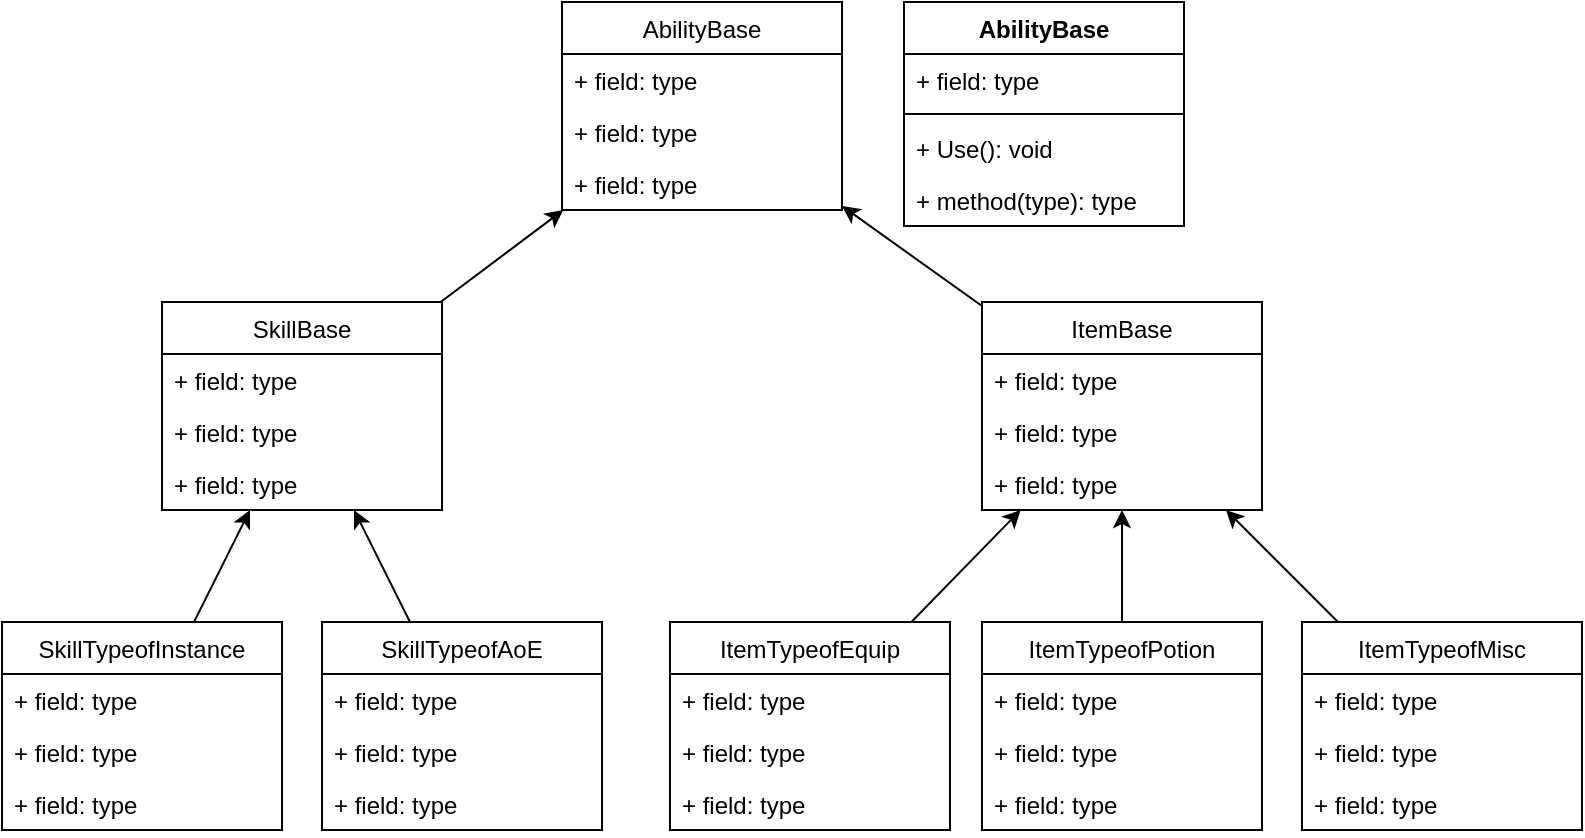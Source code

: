 <mxfile version="14.9.6" type="github">
  <diagram id="C5RBs43oDa-KdzZeNtuy" name="Page-1">
    <mxGraphModel dx="981" dy="548" grid="1" gridSize="10" guides="1" tooltips="1" connect="1" arrows="1" fold="1" page="1" pageScale="1" pageWidth="827" pageHeight="1169" math="0" shadow="0">
      <root>
        <mxCell id="WIyWlLk6GJQsqaUBKTNV-0" />
        <mxCell id="WIyWlLk6GJQsqaUBKTNV-1" parent="WIyWlLk6GJQsqaUBKTNV-0" />
        <mxCell id="GO_Z0IEruswd79jer_rX-43" value="AbilityBase" style="swimlane;fontStyle=0;childLayout=stackLayout;horizontal=1;startSize=26;fillColor=none;horizontalStack=0;resizeParent=1;resizeParentMax=0;resizeLast=0;collapsible=1;marginBottom=0;strokeColor=#000000;" vertex="1" parent="WIyWlLk6GJQsqaUBKTNV-1">
          <mxGeometry x="299" y="40" width="140" height="104" as="geometry" />
        </mxCell>
        <mxCell id="GO_Z0IEruswd79jer_rX-44" value="+ field: type" style="text;strokeColor=none;fillColor=none;align=left;verticalAlign=top;spacingLeft=4;spacingRight=4;overflow=hidden;rotatable=0;points=[[0,0.5],[1,0.5]];portConstraint=eastwest;" vertex="1" parent="GO_Z0IEruswd79jer_rX-43">
          <mxGeometry y="26" width="140" height="26" as="geometry" />
        </mxCell>
        <mxCell id="GO_Z0IEruswd79jer_rX-45" value="+ field: type" style="text;strokeColor=none;fillColor=none;align=left;verticalAlign=top;spacingLeft=4;spacingRight=4;overflow=hidden;rotatable=0;points=[[0,0.5],[1,0.5]];portConstraint=eastwest;" vertex="1" parent="GO_Z0IEruswd79jer_rX-43">
          <mxGeometry y="52" width="140" height="26" as="geometry" />
        </mxCell>
        <mxCell id="GO_Z0IEruswd79jer_rX-46" value="+ field: type" style="text;strokeColor=none;fillColor=none;align=left;verticalAlign=top;spacingLeft=4;spacingRight=4;overflow=hidden;rotatable=0;points=[[0,0.5],[1,0.5]];portConstraint=eastwest;" vertex="1" parent="GO_Z0IEruswd79jer_rX-43">
          <mxGeometry y="78" width="140" height="26" as="geometry" />
        </mxCell>
        <mxCell id="GO_Z0IEruswd79jer_rX-102" style="edgeStyle=none;rounded=0;orthogonalLoop=1;jettySize=auto;html=1;" edge="1" parent="WIyWlLk6GJQsqaUBKTNV-1" source="GO_Z0IEruswd79jer_rX-47" target="GO_Z0IEruswd79jer_rX-43">
          <mxGeometry relative="1" as="geometry" />
        </mxCell>
        <mxCell id="GO_Z0IEruswd79jer_rX-47" value="SkillBase" style="swimlane;fontStyle=0;childLayout=stackLayout;horizontal=1;startSize=26;fillColor=none;horizontalStack=0;resizeParent=1;resizeParentMax=0;resizeLast=0;collapsible=1;marginBottom=0;strokeColor=#000000;" vertex="1" parent="WIyWlLk6GJQsqaUBKTNV-1">
          <mxGeometry x="99" y="190" width="140" height="104" as="geometry" />
        </mxCell>
        <mxCell id="GO_Z0IEruswd79jer_rX-48" value="+ field: type" style="text;strokeColor=none;fillColor=none;align=left;verticalAlign=top;spacingLeft=4;spacingRight=4;overflow=hidden;rotatable=0;points=[[0,0.5],[1,0.5]];portConstraint=eastwest;" vertex="1" parent="GO_Z0IEruswd79jer_rX-47">
          <mxGeometry y="26" width="140" height="26" as="geometry" />
        </mxCell>
        <mxCell id="GO_Z0IEruswd79jer_rX-49" value="+ field: type" style="text;strokeColor=none;fillColor=none;align=left;verticalAlign=top;spacingLeft=4;spacingRight=4;overflow=hidden;rotatable=0;points=[[0,0.5],[1,0.5]];portConstraint=eastwest;" vertex="1" parent="GO_Z0IEruswd79jer_rX-47">
          <mxGeometry y="52" width="140" height="26" as="geometry" />
        </mxCell>
        <mxCell id="GO_Z0IEruswd79jer_rX-50" value="+ field: type" style="text;strokeColor=none;fillColor=none;align=left;verticalAlign=top;spacingLeft=4;spacingRight=4;overflow=hidden;rotatable=0;points=[[0,0.5],[1,0.5]];portConstraint=eastwest;" vertex="1" parent="GO_Z0IEruswd79jer_rX-47">
          <mxGeometry y="78" width="140" height="26" as="geometry" />
        </mxCell>
        <mxCell id="GO_Z0IEruswd79jer_rX-96" style="edgeStyle=none;rounded=0;orthogonalLoop=1;jettySize=auto;html=1;" edge="1" parent="WIyWlLk6GJQsqaUBKTNV-1" source="GO_Z0IEruswd79jer_rX-51" target="GO_Z0IEruswd79jer_rX-43">
          <mxGeometry relative="1" as="geometry" />
        </mxCell>
        <mxCell id="GO_Z0IEruswd79jer_rX-51" value="ItemBase" style="swimlane;fontStyle=0;childLayout=stackLayout;horizontal=1;startSize=26;fillColor=none;horizontalStack=0;resizeParent=1;resizeParentMax=0;resizeLast=0;collapsible=1;marginBottom=0;strokeColor=#000000;" vertex="1" parent="WIyWlLk6GJQsqaUBKTNV-1">
          <mxGeometry x="509" y="190" width="140" height="104" as="geometry" />
        </mxCell>
        <mxCell id="GO_Z0IEruswd79jer_rX-52" value="+ field: type" style="text;strokeColor=none;fillColor=none;align=left;verticalAlign=top;spacingLeft=4;spacingRight=4;overflow=hidden;rotatable=0;points=[[0,0.5],[1,0.5]];portConstraint=eastwest;" vertex="1" parent="GO_Z0IEruswd79jer_rX-51">
          <mxGeometry y="26" width="140" height="26" as="geometry" />
        </mxCell>
        <mxCell id="GO_Z0IEruswd79jer_rX-53" value="+ field: type" style="text;strokeColor=none;fillColor=none;align=left;verticalAlign=top;spacingLeft=4;spacingRight=4;overflow=hidden;rotatable=0;points=[[0,0.5],[1,0.5]];portConstraint=eastwest;" vertex="1" parent="GO_Z0IEruswd79jer_rX-51">
          <mxGeometry y="52" width="140" height="26" as="geometry" />
        </mxCell>
        <mxCell id="GO_Z0IEruswd79jer_rX-54" value="+ field: type" style="text;strokeColor=none;fillColor=none;align=left;verticalAlign=top;spacingLeft=4;spacingRight=4;overflow=hidden;rotatable=0;points=[[0,0.5],[1,0.5]];portConstraint=eastwest;" vertex="1" parent="GO_Z0IEruswd79jer_rX-51">
          <mxGeometry y="78" width="140" height="26" as="geometry" />
        </mxCell>
        <mxCell id="GO_Z0IEruswd79jer_rX-97" style="edgeStyle=none;rounded=0;orthogonalLoop=1;jettySize=auto;html=1;" edge="1" parent="WIyWlLk6GJQsqaUBKTNV-1" source="GO_Z0IEruswd79jer_rX-58" target="GO_Z0IEruswd79jer_rX-47">
          <mxGeometry relative="1" as="geometry" />
        </mxCell>
        <mxCell id="GO_Z0IEruswd79jer_rX-58" value="SkillTypeofInstance" style="swimlane;fontStyle=0;childLayout=stackLayout;horizontal=1;startSize=26;fillColor=none;horizontalStack=0;resizeParent=1;resizeParentMax=0;resizeLast=0;collapsible=1;marginBottom=0;strokeColor=#000000;" vertex="1" parent="WIyWlLk6GJQsqaUBKTNV-1">
          <mxGeometry x="19" y="350" width="140" height="104" as="geometry" />
        </mxCell>
        <mxCell id="GO_Z0IEruswd79jer_rX-59" value="+ field: type" style="text;strokeColor=none;fillColor=none;align=left;verticalAlign=top;spacingLeft=4;spacingRight=4;overflow=hidden;rotatable=0;points=[[0,0.5],[1,0.5]];portConstraint=eastwest;" vertex="1" parent="GO_Z0IEruswd79jer_rX-58">
          <mxGeometry y="26" width="140" height="26" as="geometry" />
        </mxCell>
        <mxCell id="GO_Z0IEruswd79jer_rX-60" value="+ field: type" style="text;strokeColor=none;fillColor=none;align=left;verticalAlign=top;spacingLeft=4;spacingRight=4;overflow=hidden;rotatable=0;points=[[0,0.5],[1,0.5]];portConstraint=eastwest;" vertex="1" parent="GO_Z0IEruswd79jer_rX-58">
          <mxGeometry y="52" width="140" height="26" as="geometry" />
        </mxCell>
        <mxCell id="GO_Z0IEruswd79jer_rX-61" value="+ field: type" style="text;strokeColor=none;fillColor=none;align=left;verticalAlign=top;spacingLeft=4;spacingRight=4;overflow=hidden;rotatable=0;points=[[0,0.5],[1,0.5]];portConstraint=eastwest;" vertex="1" parent="GO_Z0IEruswd79jer_rX-58">
          <mxGeometry y="78" width="140" height="26" as="geometry" />
        </mxCell>
        <mxCell id="GO_Z0IEruswd79jer_rX-98" style="edgeStyle=none;rounded=0;orthogonalLoop=1;jettySize=auto;html=1;" edge="1" parent="WIyWlLk6GJQsqaUBKTNV-1" source="GO_Z0IEruswd79jer_rX-62" target="GO_Z0IEruswd79jer_rX-47">
          <mxGeometry relative="1" as="geometry" />
        </mxCell>
        <mxCell id="GO_Z0IEruswd79jer_rX-62" value="SkillTypeofAoE" style="swimlane;fontStyle=0;childLayout=stackLayout;horizontal=1;startSize=26;fillColor=none;horizontalStack=0;resizeParent=1;resizeParentMax=0;resizeLast=0;collapsible=1;marginBottom=0;strokeColor=#000000;" vertex="1" parent="WIyWlLk6GJQsqaUBKTNV-1">
          <mxGeometry x="179" y="350" width="140" height="104" as="geometry" />
        </mxCell>
        <mxCell id="GO_Z0IEruswd79jer_rX-63" value="+ field: type" style="text;strokeColor=none;fillColor=none;align=left;verticalAlign=top;spacingLeft=4;spacingRight=4;overflow=hidden;rotatable=0;points=[[0,0.5],[1,0.5]];portConstraint=eastwest;" vertex="1" parent="GO_Z0IEruswd79jer_rX-62">
          <mxGeometry y="26" width="140" height="26" as="geometry" />
        </mxCell>
        <mxCell id="GO_Z0IEruswd79jer_rX-64" value="+ field: type" style="text;strokeColor=none;fillColor=none;align=left;verticalAlign=top;spacingLeft=4;spacingRight=4;overflow=hidden;rotatable=0;points=[[0,0.5],[1,0.5]];portConstraint=eastwest;" vertex="1" parent="GO_Z0IEruswd79jer_rX-62">
          <mxGeometry y="52" width="140" height="26" as="geometry" />
        </mxCell>
        <mxCell id="GO_Z0IEruswd79jer_rX-65" value="+ field: type" style="text;strokeColor=none;fillColor=none;align=left;verticalAlign=top;spacingLeft=4;spacingRight=4;overflow=hidden;rotatable=0;points=[[0,0.5],[1,0.5]];portConstraint=eastwest;" vertex="1" parent="GO_Z0IEruswd79jer_rX-62">
          <mxGeometry y="78" width="140" height="26" as="geometry" />
        </mxCell>
        <mxCell id="GO_Z0IEruswd79jer_rX-100" style="edgeStyle=none;rounded=0;orthogonalLoop=1;jettySize=auto;html=1;" edge="1" parent="WIyWlLk6GJQsqaUBKTNV-1" source="GO_Z0IEruswd79jer_rX-66" target="GO_Z0IEruswd79jer_rX-51">
          <mxGeometry relative="1" as="geometry" />
        </mxCell>
        <mxCell id="GO_Z0IEruswd79jer_rX-66" value="ItemTypeofPotion" style="swimlane;fontStyle=0;childLayout=stackLayout;horizontal=1;startSize=26;fillColor=none;horizontalStack=0;resizeParent=1;resizeParentMax=0;resizeLast=0;collapsible=1;marginBottom=0;strokeColor=#000000;" vertex="1" parent="WIyWlLk6GJQsqaUBKTNV-1">
          <mxGeometry x="509" y="350" width="140" height="104" as="geometry" />
        </mxCell>
        <mxCell id="GO_Z0IEruswd79jer_rX-67" value="+ field: type" style="text;strokeColor=none;fillColor=none;align=left;verticalAlign=top;spacingLeft=4;spacingRight=4;overflow=hidden;rotatable=0;points=[[0,0.5],[1,0.5]];portConstraint=eastwest;" vertex="1" parent="GO_Z0IEruswd79jer_rX-66">
          <mxGeometry y="26" width="140" height="26" as="geometry" />
        </mxCell>
        <mxCell id="GO_Z0IEruswd79jer_rX-68" value="+ field: type" style="text;strokeColor=none;fillColor=none;align=left;verticalAlign=top;spacingLeft=4;spacingRight=4;overflow=hidden;rotatable=0;points=[[0,0.5],[1,0.5]];portConstraint=eastwest;" vertex="1" parent="GO_Z0IEruswd79jer_rX-66">
          <mxGeometry y="52" width="140" height="26" as="geometry" />
        </mxCell>
        <mxCell id="GO_Z0IEruswd79jer_rX-69" value="+ field: type" style="text;strokeColor=none;fillColor=none;align=left;verticalAlign=top;spacingLeft=4;spacingRight=4;overflow=hidden;rotatable=0;points=[[0,0.5],[1,0.5]];portConstraint=eastwest;" vertex="1" parent="GO_Z0IEruswd79jer_rX-66">
          <mxGeometry y="78" width="140" height="26" as="geometry" />
        </mxCell>
        <mxCell id="GO_Z0IEruswd79jer_rX-99" style="edgeStyle=none;rounded=0;orthogonalLoop=1;jettySize=auto;html=1;" edge="1" parent="WIyWlLk6GJQsqaUBKTNV-1" source="GO_Z0IEruswd79jer_rX-70" target="GO_Z0IEruswd79jer_rX-51">
          <mxGeometry relative="1" as="geometry" />
        </mxCell>
        <mxCell id="GO_Z0IEruswd79jer_rX-70" value="ItemTypeofEquip" style="swimlane;fontStyle=0;childLayout=stackLayout;horizontal=1;startSize=26;fillColor=none;horizontalStack=0;resizeParent=1;resizeParentMax=0;resizeLast=0;collapsible=1;marginBottom=0;strokeColor=#000000;" vertex="1" parent="WIyWlLk6GJQsqaUBKTNV-1">
          <mxGeometry x="353" y="350" width="140" height="104" as="geometry" />
        </mxCell>
        <mxCell id="GO_Z0IEruswd79jer_rX-71" value="+ field: type" style="text;strokeColor=none;fillColor=none;align=left;verticalAlign=top;spacingLeft=4;spacingRight=4;overflow=hidden;rotatable=0;points=[[0,0.5],[1,0.5]];portConstraint=eastwest;" vertex="1" parent="GO_Z0IEruswd79jer_rX-70">
          <mxGeometry y="26" width="140" height="26" as="geometry" />
        </mxCell>
        <mxCell id="GO_Z0IEruswd79jer_rX-72" value="+ field: type" style="text;strokeColor=none;fillColor=none;align=left;verticalAlign=top;spacingLeft=4;spacingRight=4;overflow=hidden;rotatable=0;points=[[0,0.5],[1,0.5]];portConstraint=eastwest;" vertex="1" parent="GO_Z0IEruswd79jer_rX-70">
          <mxGeometry y="52" width="140" height="26" as="geometry" />
        </mxCell>
        <mxCell id="GO_Z0IEruswd79jer_rX-73" value="+ field: type" style="text;strokeColor=none;fillColor=none;align=left;verticalAlign=top;spacingLeft=4;spacingRight=4;overflow=hidden;rotatable=0;points=[[0,0.5],[1,0.5]];portConstraint=eastwest;" vertex="1" parent="GO_Z0IEruswd79jer_rX-70">
          <mxGeometry y="78" width="140" height="26" as="geometry" />
        </mxCell>
        <mxCell id="GO_Z0IEruswd79jer_rX-101" style="edgeStyle=none;rounded=0;orthogonalLoop=1;jettySize=auto;html=1;" edge="1" parent="WIyWlLk6GJQsqaUBKTNV-1" source="GO_Z0IEruswd79jer_rX-74" target="GO_Z0IEruswd79jer_rX-51">
          <mxGeometry relative="1" as="geometry" />
        </mxCell>
        <mxCell id="GO_Z0IEruswd79jer_rX-74" value="ItemTypeofMisc" style="swimlane;fontStyle=0;childLayout=stackLayout;horizontal=1;startSize=26;fillColor=none;horizontalStack=0;resizeParent=1;resizeParentMax=0;resizeLast=0;collapsible=1;marginBottom=0;strokeColor=#000000;" vertex="1" parent="WIyWlLk6GJQsqaUBKTNV-1">
          <mxGeometry x="669" y="350" width="140" height="104" as="geometry" />
        </mxCell>
        <mxCell id="GO_Z0IEruswd79jer_rX-75" value="+ field: type" style="text;strokeColor=none;fillColor=none;align=left;verticalAlign=top;spacingLeft=4;spacingRight=4;overflow=hidden;rotatable=0;points=[[0,0.5],[1,0.5]];portConstraint=eastwest;" vertex="1" parent="GO_Z0IEruswd79jer_rX-74">
          <mxGeometry y="26" width="140" height="26" as="geometry" />
        </mxCell>
        <mxCell id="GO_Z0IEruswd79jer_rX-76" value="+ field: type" style="text;strokeColor=none;fillColor=none;align=left;verticalAlign=top;spacingLeft=4;spacingRight=4;overflow=hidden;rotatable=0;points=[[0,0.5],[1,0.5]];portConstraint=eastwest;" vertex="1" parent="GO_Z0IEruswd79jer_rX-74">
          <mxGeometry y="52" width="140" height="26" as="geometry" />
        </mxCell>
        <mxCell id="GO_Z0IEruswd79jer_rX-77" value="+ field: type" style="text;strokeColor=none;fillColor=none;align=left;verticalAlign=top;spacingLeft=4;spacingRight=4;overflow=hidden;rotatable=0;points=[[0,0.5],[1,0.5]];portConstraint=eastwest;" vertex="1" parent="GO_Z0IEruswd79jer_rX-74">
          <mxGeometry y="78" width="140" height="26" as="geometry" />
        </mxCell>
        <mxCell id="GO_Z0IEruswd79jer_rX-107" value="AbilityBase" style="swimlane;fontStyle=1;align=center;verticalAlign=top;childLayout=stackLayout;horizontal=1;startSize=26;horizontalStack=0;resizeParent=1;resizeParentMax=0;resizeLast=0;collapsible=1;marginBottom=0;strokeColor=#000000;" vertex="1" parent="WIyWlLk6GJQsqaUBKTNV-1">
          <mxGeometry x="470" y="40" width="140" height="112" as="geometry" />
        </mxCell>
        <mxCell id="GO_Z0IEruswd79jer_rX-108" value="+ field: type" style="text;strokeColor=none;fillColor=none;align=left;verticalAlign=top;spacingLeft=4;spacingRight=4;overflow=hidden;rotatable=0;points=[[0,0.5],[1,0.5]];portConstraint=eastwest;" vertex="1" parent="GO_Z0IEruswd79jer_rX-107">
          <mxGeometry y="26" width="140" height="26" as="geometry" />
        </mxCell>
        <mxCell id="GO_Z0IEruswd79jer_rX-109" value="" style="line;strokeWidth=1;fillColor=none;align=left;verticalAlign=middle;spacingTop=-1;spacingLeft=3;spacingRight=3;rotatable=0;labelPosition=right;points=[];portConstraint=eastwest;" vertex="1" parent="GO_Z0IEruswd79jer_rX-107">
          <mxGeometry y="52" width="140" height="8" as="geometry" />
        </mxCell>
        <mxCell id="GO_Z0IEruswd79jer_rX-111" value="+ Use(): void" style="text;strokeColor=none;fillColor=none;align=left;verticalAlign=top;spacingLeft=4;spacingRight=4;overflow=hidden;rotatable=0;points=[[0,0.5],[1,0.5]];portConstraint=eastwest;" vertex="1" parent="GO_Z0IEruswd79jer_rX-107">
          <mxGeometry y="60" width="140" height="26" as="geometry" />
        </mxCell>
        <mxCell id="GO_Z0IEruswd79jer_rX-110" value="+ method(type): type" style="text;strokeColor=none;fillColor=none;align=left;verticalAlign=top;spacingLeft=4;spacingRight=4;overflow=hidden;rotatable=0;points=[[0,0.5],[1,0.5]];portConstraint=eastwest;" vertex="1" parent="GO_Z0IEruswd79jer_rX-107">
          <mxGeometry y="86" width="140" height="26" as="geometry" />
        </mxCell>
      </root>
    </mxGraphModel>
  </diagram>
</mxfile>
